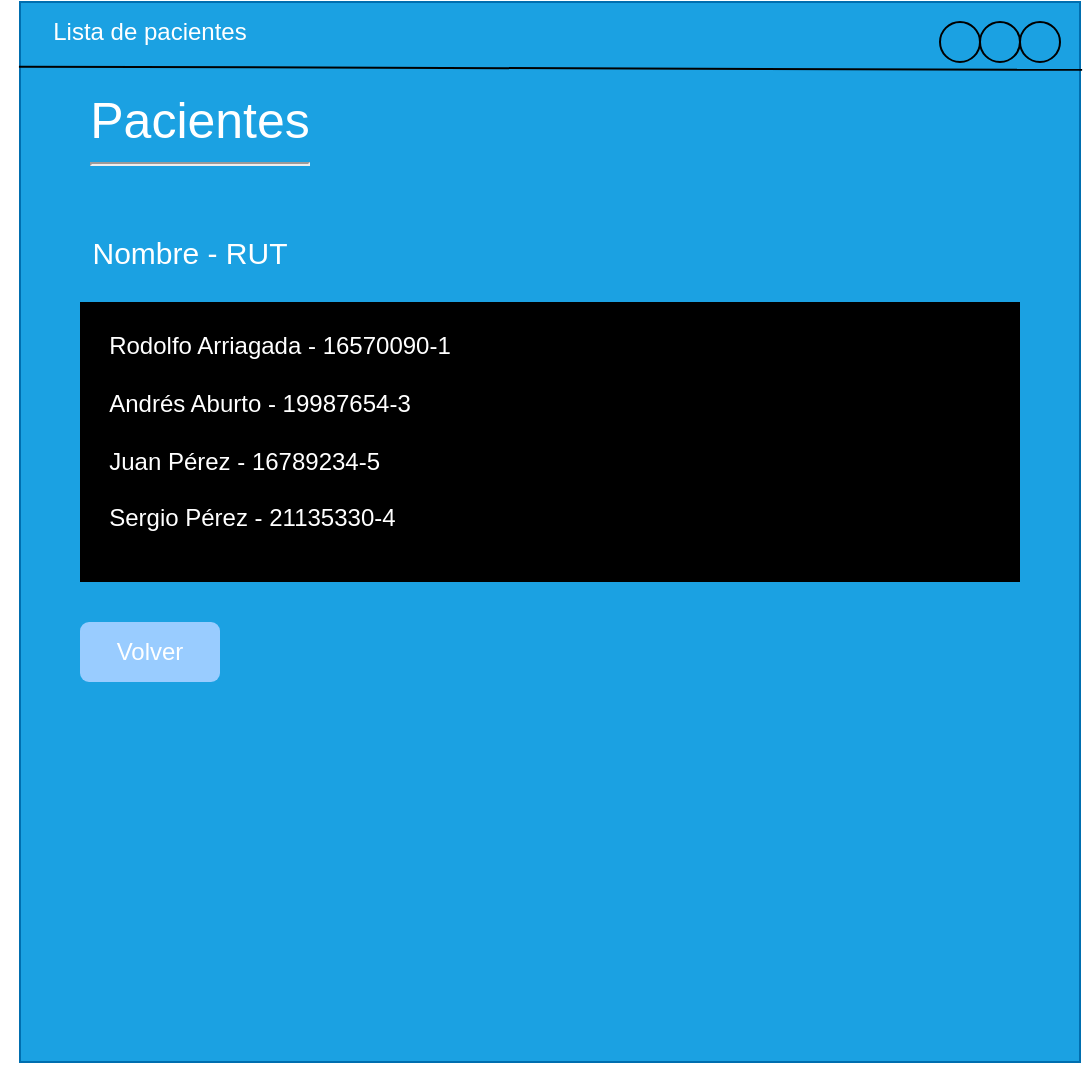 <mxfile version="24.9.2">
  <diagram name="Página-1" id="cGcbAnJKFQXFDXbDX_ZU">
    <mxGraphModel dx="1009" dy="573" grid="1" gridSize="10" guides="1" tooltips="1" connect="1" arrows="1" fold="1" page="1" pageScale="1" pageWidth="827" pageHeight="1169" math="0" shadow="0">
      <root>
        <mxCell id="0" />
        <mxCell id="1" parent="0" />
        <mxCell id="P565HIoxY4dch2L1MGM5-1" value="" style="whiteSpace=wrap;html=1;aspect=fixed;fillColor=#1ba1e2;fontColor=#ffffff;strokeColor=#006EAF;" vertex="1" parent="1">
          <mxGeometry x="40" y="20" width="530" height="530" as="geometry" />
        </mxCell>
        <mxCell id="P565HIoxY4dch2L1MGM5-2" value="" style="endArrow=none;html=1;rounded=0;exitX=-0.001;exitY=0.061;exitDx=0;exitDy=0;exitPerimeter=0;entryX=1.002;entryY=0.064;entryDx=0;entryDy=0;entryPerimeter=0;" edge="1" parent="1" source="P565HIoxY4dch2L1MGM5-1" target="P565HIoxY4dch2L1MGM5-1">
          <mxGeometry width="50" height="50" relative="1" as="geometry">
            <mxPoint x="390" y="300" as="sourcePoint" />
            <mxPoint x="440" y="250" as="targetPoint" />
          </mxGeometry>
        </mxCell>
        <mxCell id="P565HIoxY4dch2L1MGM5-3" value="" style="ellipse;whiteSpace=wrap;html=1;aspect=fixed;fillColor=none;" vertex="1" parent="1">
          <mxGeometry x="540" y="30" width="20" height="20" as="geometry" />
        </mxCell>
        <mxCell id="P565HIoxY4dch2L1MGM5-4" value="" style="ellipse;whiteSpace=wrap;html=1;aspect=fixed;fillColor=none;" vertex="1" parent="1">
          <mxGeometry x="520" y="30" width="20" height="20" as="geometry" />
        </mxCell>
        <mxCell id="P565HIoxY4dch2L1MGM5-5" value="" style="ellipse;whiteSpace=wrap;html=1;aspect=fixed;fillColor=none;" vertex="1" parent="1">
          <mxGeometry x="500" y="30" width="20" height="20" as="geometry" />
        </mxCell>
        <mxCell id="P565HIoxY4dch2L1MGM5-6" value="&lt;font color=&quot;#ffffff&quot;&gt;Lista de pacientes&lt;/font&gt;" style="text;html=1;align=center;verticalAlign=middle;whiteSpace=wrap;rounded=0;" vertex="1" parent="1">
          <mxGeometry x="30" y="20" width="150" height="30" as="geometry" />
        </mxCell>
        <mxCell id="P565HIoxY4dch2L1MGM5-7" value="&lt;font color=&quot;#ffffff&quot; style=&quot;font-size: 25px;&quot;&gt;Pacientes&lt;/font&gt;&lt;hr&gt;" style="text;html=1;align=center;verticalAlign=middle;whiteSpace=wrap;rounded=0;" vertex="1" parent="1">
          <mxGeometry x="100" y="70" width="60" height="30" as="geometry" />
        </mxCell>
        <mxCell id="P565HIoxY4dch2L1MGM5-8" value="&lt;font color=&quot;#ffffff&quot; style=&quot;font-size: 15px;&quot;&gt;Nombre - RUT&lt;/font&gt;" style="text;html=1;align=center;verticalAlign=middle;whiteSpace=wrap;rounded=0;" vertex="1" parent="1">
          <mxGeometry x="70" y="130" width="110" height="30" as="geometry" />
        </mxCell>
        <mxCell id="P565HIoxY4dch2L1MGM5-9" value="" style="rounded=0;whiteSpace=wrap;html=1;strokeColor=none;fillColor=#000000;" vertex="1" parent="1">
          <mxGeometry x="70" y="170" width="470" height="140" as="geometry" />
        </mxCell>
        <mxCell id="P565HIoxY4dch2L1MGM5-10" value="&lt;font color=&quot;#ffffff&quot;&gt;Rodolfo Arriagada - 16570090-1&lt;/font&gt;&lt;div style=&quot;text-align: left;&quot;&gt;&lt;font color=&quot;#ffffff&quot;&gt;&lt;br&gt;&lt;/font&gt;&lt;/div&gt;&lt;div style=&quot;text-align: left;&quot;&gt;&lt;font color=&quot;#ffffff&quot;&gt;Andrés Aburto - 19987654-3&lt;/font&gt;&lt;/div&gt;&lt;div style=&quot;text-align: left;&quot;&gt;&lt;font color=&quot;#ffffff&quot;&gt;&lt;br&gt;&lt;/font&gt;&lt;/div&gt;&lt;div style=&quot;text-align: left;&quot;&gt;&lt;font color=&quot;#ffffff&quot;&gt;Juan Pérez - 16789234-5&lt;/font&gt;&lt;/div&gt;&lt;div style=&quot;text-align: left;&quot;&gt;&lt;font color=&quot;#ffffff&quot;&gt;&lt;br&gt;&lt;/font&gt;&lt;/div&gt;&lt;div style=&quot;text-align: left;&quot;&gt;&lt;font color=&quot;#ffffff&quot;&gt;Sergio Pérez - 21135330-4&lt;/font&gt;&lt;/div&gt;" style="text;html=1;align=center;verticalAlign=middle;whiteSpace=wrap;rounded=0;" vertex="1" parent="1">
          <mxGeometry x="80" y="180" width="180" height="110" as="geometry" />
        </mxCell>
        <mxCell id="P565HIoxY4dch2L1MGM5-11" value="&lt;font color=&quot;#ffffff&quot;&gt;Volver&lt;/font&gt;" style="rounded=1;whiteSpace=wrap;html=1;strokeColor=none;fillColor=#99CCFF;" vertex="1" parent="1">
          <mxGeometry x="70" y="330" width="70" height="30" as="geometry" />
        </mxCell>
      </root>
    </mxGraphModel>
  </diagram>
</mxfile>

